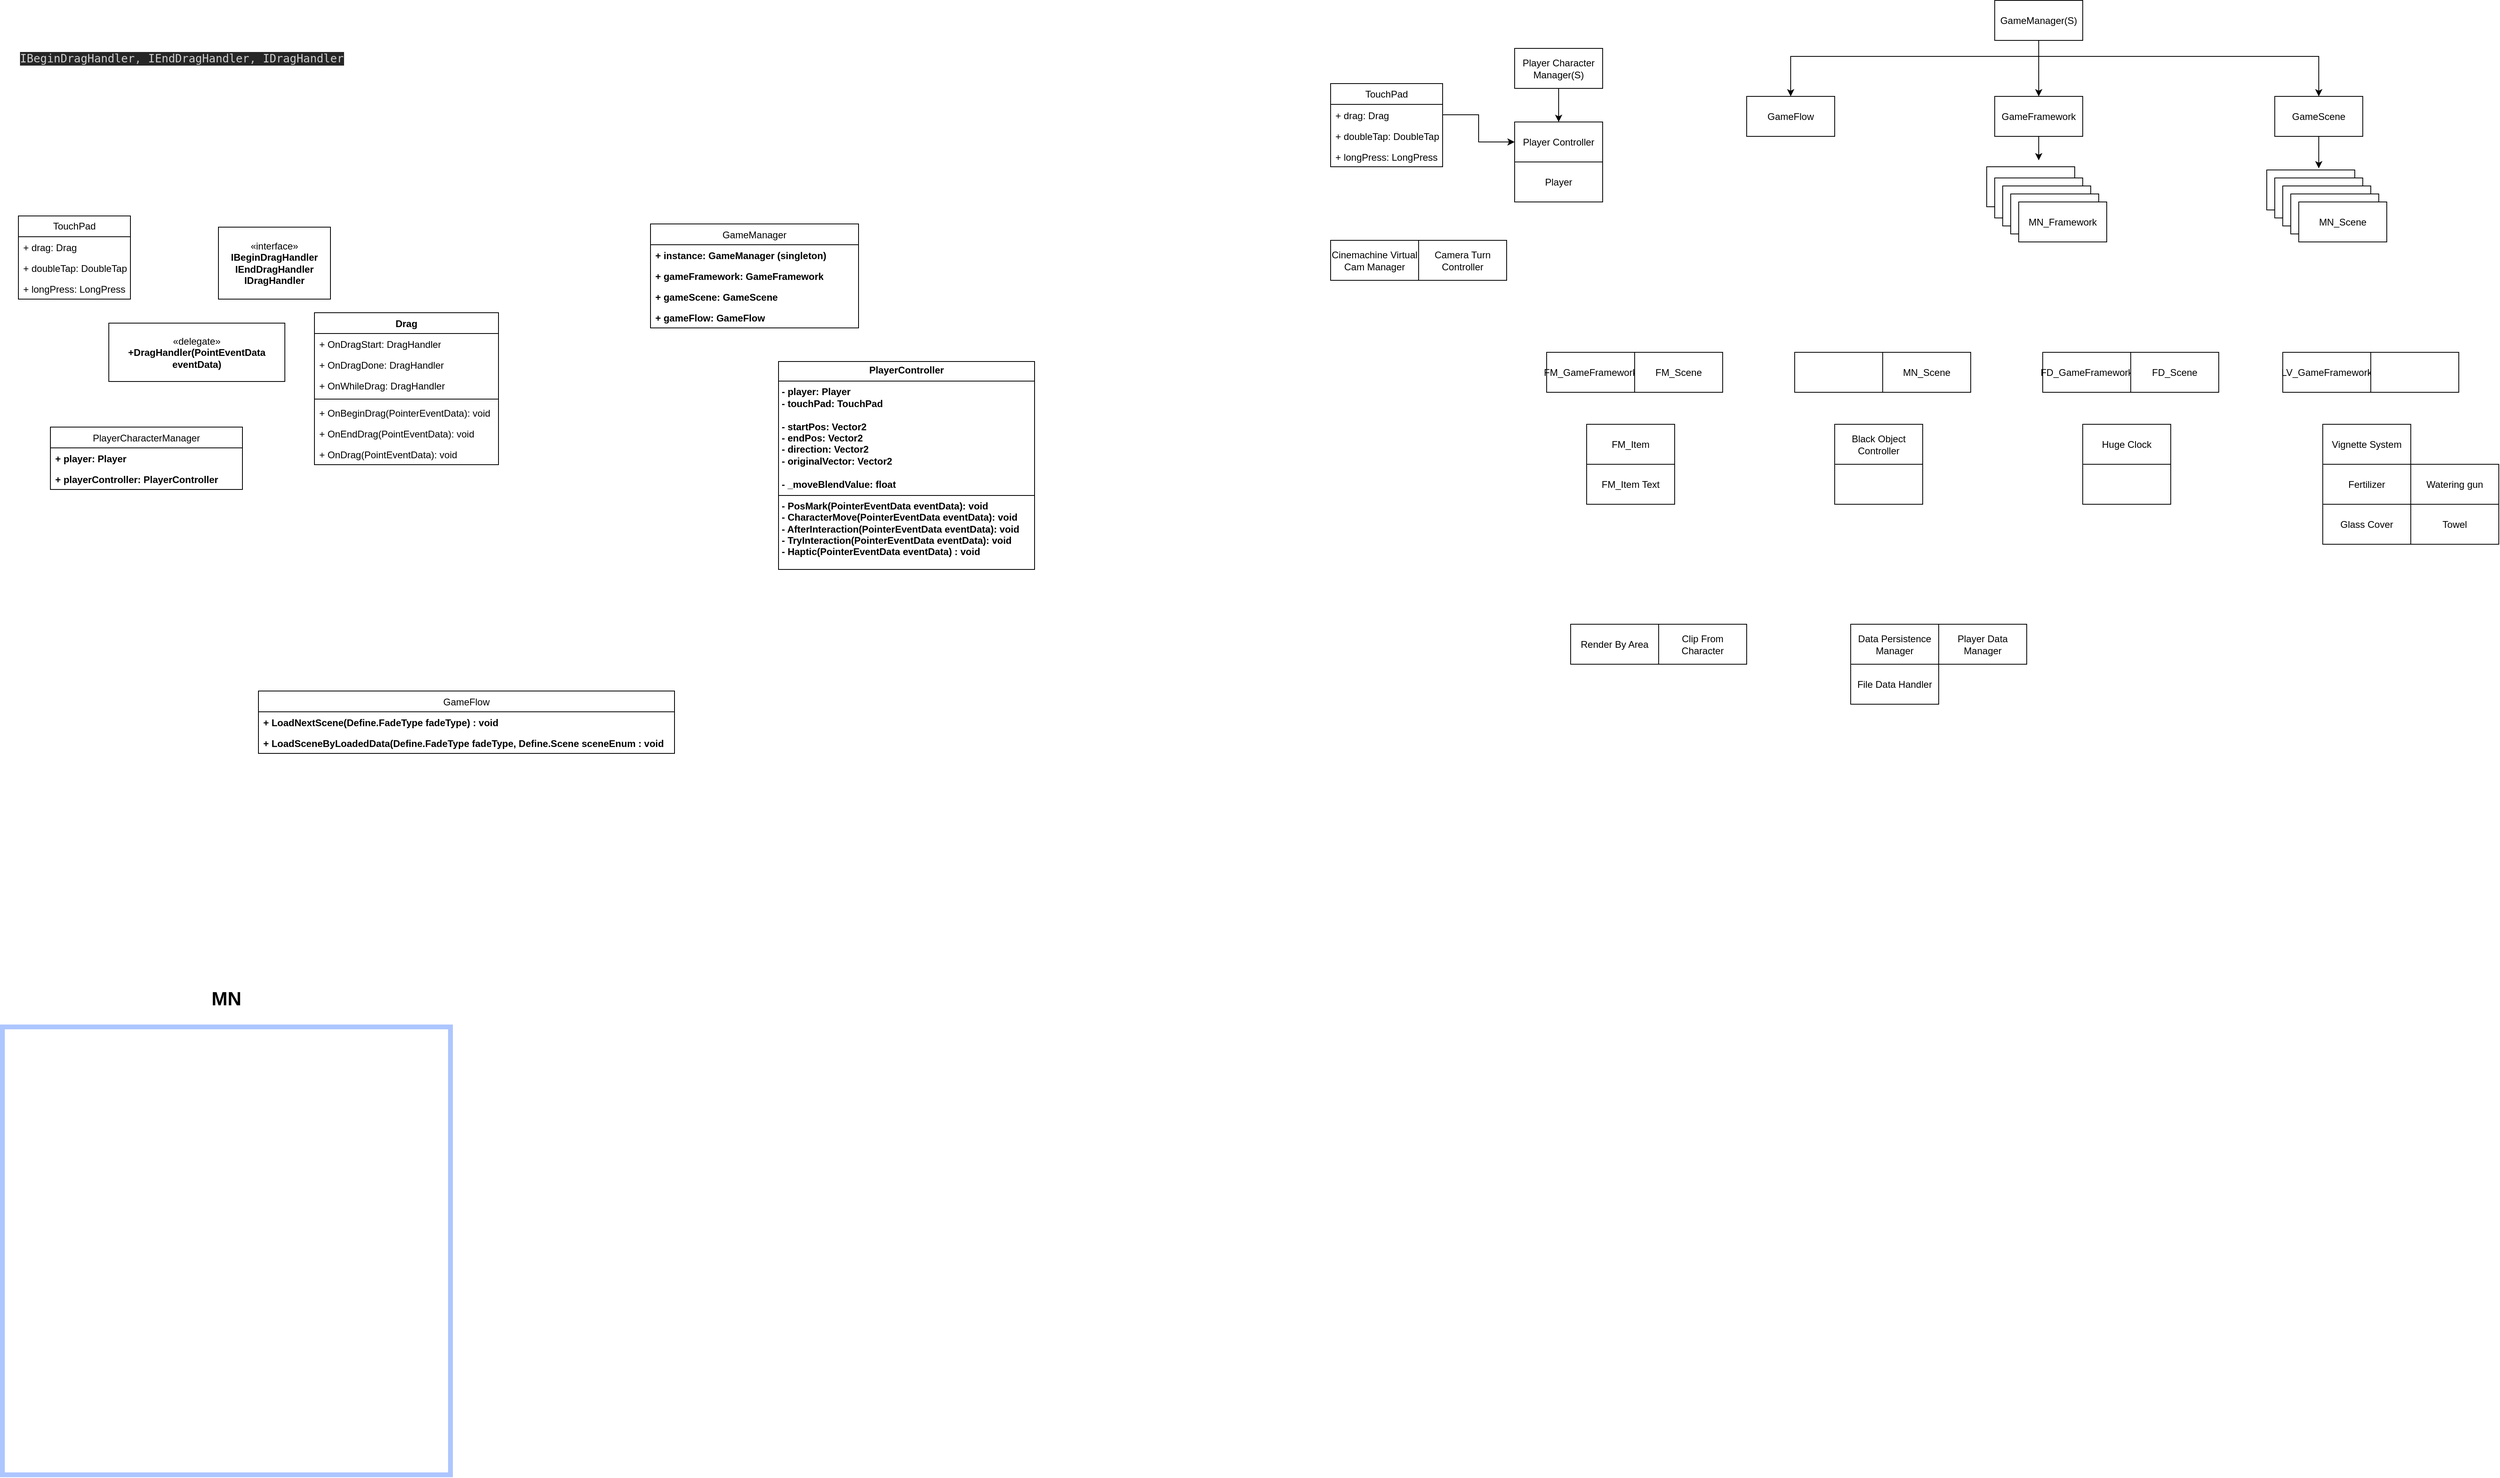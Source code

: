 <mxfile version="24.7.1" type="device">
  <diagram name="페이지-1" id="9gqaAFOZ05dMPP11qXwj">
    <mxGraphModel dx="3637" dy="2309" grid="1" gridSize="10" guides="1" tooltips="1" connect="1" arrows="1" fold="1" page="1" pageScale="1" pageWidth="827" pageHeight="1169" math="0" shadow="0">
      <root>
        <mxCell id="0" />
        <mxCell id="1" parent="0" />
        <mxCell id="ByRVafsSWWjuYT5rAbB_-17" value="FM_Framework" style="html=1;whiteSpace=wrap;" vertex="1" parent="1">
          <mxGeometry x="970" y="-785.5" width="110" height="50" as="geometry" />
        </mxCell>
        <mxCell id="3WRRtz8x_5Xzu5mz6d0a-7" value="GameManager" style="swimlane;fontStyle=0;childLayout=stackLayout;horizontal=1;startSize=26;fillColor=none;horizontalStack=0;resizeParent=1;resizeParentMax=0;resizeLast=0;collapsible=1;marginBottom=0;whiteSpace=wrap;html=1;strokeColor=default;align=center;verticalAlign=top;fontFamily=Helvetica;fontSize=12;fontColor=default;" parent="1" vertex="1">
          <mxGeometry x="-700" y="-714" width="260" height="130" as="geometry" />
        </mxCell>
        <mxCell id="3WRRtz8x_5Xzu5mz6d0a-8" value="+ instance: GameManager (singleton)" style="text;strokeColor=none;fillColor=none;align=left;verticalAlign=top;spacingLeft=4;spacingRight=4;overflow=hidden;rotatable=0;points=[[0,0.5],[1,0.5]];portConstraint=eastwest;whiteSpace=wrap;html=1;fontFamily=Helvetica;fontSize=12;fontColor=default;fontStyle=1;" parent="3WRRtz8x_5Xzu5mz6d0a-7" vertex="1">
          <mxGeometry y="26" width="260" height="26" as="geometry" />
        </mxCell>
        <mxCell id="3WRRtz8x_5Xzu5mz6d0a-9" value="+ gameFramework: GameFramework" style="text;strokeColor=none;fillColor=none;align=left;verticalAlign=top;spacingLeft=4;spacingRight=4;overflow=hidden;rotatable=0;points=[[0,0.5],[1,0.5]];portConstraint=eastwest;whiteSpace=wrap;html=1;fontFamily=Helvetica;fontSize=12;fontColor=default;fontStyle=1;" parent="3WRRtz8x_5Xzu5mz6d0a-7" vertex="1">
          <mxGeometry y="52" width="260" height="26" as="geometry" />
        </mxCell>
        <mxCell id="3WRRtz8x_5Xzu5mz6d0a-10" value="+ gameScene: GameScene" style="text;strokeColor=none;fillColor=none;align=left;verticalAlign=top;spacingLeft=4;spacingRight=4;overflow=hidden;rotatable=0;points=[[0,0.5],[1,0.5]];portConstraint=eastwest;whiteSpace=wrap;html=1;fontFamily=Helvetica;fontSize=12;fontColor=default;fontStyle=1;" parent="3WRRtz8x_5Xzu5mz6d0a-7" vertex="1">
          <mxGeometry y="78" width="260" height="26" as="geometry" />
        </mxCell>
        <mxCell id="3WRRtz8x_5Xzu5mz6d0a-11" value="+ gameFlow: GameFlow" style="text;strokeColor=none;fillColor=none;align=left;verticalAlign=top;spacingLeft=4;spacingRight=4;overflow=hidden;rotatable=0;points=[[0,0.5],[1,0.5]];portConstraint=eastwest;whiteSpace=wrap;html=1;fontFamily=Helvetica;fontSize=12;fontColor=default;fontStyle=1;" parent="3WRRtz8x_5Xzu5mz6d0a-7" vertex="1">
          <mxGeometry y="104" width="260" height="26" as="geometry" />
        </mxCell>
        <mxCell id="3WRRtz8x_5Xzu5mz6d0a-13" value="GameFlow" style="swimlane;fontStyle=0;childLayout=stackLayout;horizontal=1;startSize=26;fillColor=none;horizontalStack=0;resizeParent=1;resizeParentMax=0;resizeLast=0;collapsible=1;marginBottom=0;whiteSpace=wrap;html=1;strokeColor=default;align=center;verticalAlign=top;fontFamily=Helvetica;fontSize=12;fontColor=default;" parent="1" vertex="1">
          <mxGeometry x="-1190" y="-130" width="520" height="78" as="geometry" />
        </mxCell>
        <mxCell id="3WRRtz8x_5Xzu5mz6d0a-14" value="+ LoadNextScene(Define.FadeType fadeType) : void" style="text;strokeColor=none;fillColor=none;align=left;verticalAlign=top;spacingLeft=4;spacingRight=4;overflow=hidden;rotatable=0;points=[[0,0.5],[1,0.5]];portConstraint=eastwest;whiteSpace=wrap;html=1;fontFamily=Helvetica;fontSize=12;fontColor=default;fontStyle=1;" parent="3WRRtz8x_5Xzu5mz6d0a-13" vertex="1">
          <mxGeometry y="26" width="520" height="26" as="geometry" />
        </mxCell>
        <mxCell id="3WRRtz8x_5Xzu5mz6d0a-15" value="+ LoadSceneByLoadedData(Define.FadeType fadeType, Define.Scene sceneEnum : void" style="text;strokeColor=none;fillColor=none;align=left;verticalAlign=top;spacingLeft=4;spacingRight=4;overflow=hidden;rotatable=0;points=[[0,0.5],[1,0.5]];portConstraint=eastwest;whiteSpace=wrap;html=1;fontFamily=Helvetica;fontSize=12;fontColor=default;fontStyle=1;" parent="3WRRtz8x_5Xzu5mz6d0a-13" vertex="1">
          <mxGeometry y="52" width="520" height="26" as="geometry" />
        </mxCell>
        <mxCell id="3WRRtz8x_5Xzu5mz6d0a-17" value="" style="whiteSpace=wrap;html=1;aspect=fixed;strokeColor=#ADC6FF;align=center;verticalAlign=top;fontFamily=Helvetica;fontSize=12;fontColor=default;fontStyle=1;fillColor=none;strokeWidth=6;" parent="1" vertex="1">
          <mxGeometry x="-1510" y="290" width="560" height="560" as="geometry" />
        </mxCell>
        <mxCell id="3WRRtz8x_5Xzu5mz6d0a-18" value="&lt;font style=&quot;font-size: 24px;&quot;&gt;MN&lt;/font&gt;" style="text;html=1;align=center;verticalAlign=middle;whiteSpace=wrap;rounded=0;fontFamily=Helvetica;fontSize=12;fontColor=default;fontStyle=1;" parent="1" vertex="1">
          <mxGeometry x="-1260" y="240" width="60" height="30" as="geometry" />
        </mxCell>
        <mxCell id="3WRRtz8x_5Xzu5mz6d0a-19" value="PlayerCharacterManager" style="swimlane;fontStyle=0;childLayout=stackLayout;horizontal=1;startSize=26;fillColor=none;horizontalStack=0;resizeParent=1;resizeParentMax=0;resizeLast=0;collapsible=1;marginBottom=0;whiteSpace=wrap;html=1;strokeColor=default;align=center;verticalAlign=top;fontFamily=Helvetica;fontSize=12;fontColor=default;" parent="1" vertex="1">
          <mxGeometry x="-1450" y="-460" width="240" height="78" as="geometry" />
        </mxCell>
        <mxCell id="3WRRtz8x_5Xzu5mz6d0a-20" value="+ player: Player" style="text;strokeColor=none;fillColor=none;align=left;verticalAlign=top;spacingLeft=4;spacingRight=4;overflow=hidden;rotatable=0;points=[[0,0.5],[1,0.5]];portConstraint=eastwest;whiteSpace=wrap;html=1;fontFamily=Helvetica;fontSize=12;fontColor=default;fontStyle=1;" parent="3WRRtz8x_5Xzu5mz6d0a-19" vertex="1">
          <mxGeometry y="26" width="240" height="26" as="geometry" />
        </mxCell>
        <mxCell id="3WRRtz8x_5Xzu5mz6d0a-21" value="+ playerController: PlayerController" style="text;strokeColor=none;fillColor=none;align=left;verticalAlign=top;spacingLeft=4;spacingRight=4;overflow=hidden;rotatable=0;points=[[0,0.5],[1,0.5]];portConstraint=eastwest;whiteSpace=wrap;html=1;fontFamily=Helvetica;fontSize=12;fontColor=default;fontStyle=1;" parent="3WRRtz8x_5Xzu5mz6d0a-19" vertex="1">
          <mxGeometry y="52" width="240" height="26" as="geometry" />
        </mxCell>
        <mxCell id="3WRRtz8x_5Xzu5mz6d0a-31" value="&lt;p style=&quot;margin:0px;margin-top:4px;text-align:center;&quot;&gt;&lt;b&gt;PlayerController&lt;/b&gt;&lt;/p&gt;&lt;hr size=&quot;1&quot; style=&quot;border-style:solid;&quot;&gt;&lt;p style=&quot;margin:0px;margin-left:4px;&quot;&gt;- player: Player&lt;/p&gt;&lt;p style=&quot;margin:0px;margin-left:4px;&quot;&gt;- touchPad: TouchPad&lt;/p&gt;&lt;p style=&quot;margin:0px;margin-left:4px;&quot;&gt;&lt;br&gt;&lt;/p&gt;&lt;p style=&quot;margin:0px;margin-left:4px;&quot;&gt;- startPos: Vector2&lt;/p&gt;&lt;p style=&quot;margin:0px;margin-left:4px;&quot;&gt;- endPos: Vector2&lt;/p&gt;&lt;p style=&quot;margin:0px;margin-left:4px;&quot;&gt;- direction: Vector2&lt;/p&gt;&lt;p style=&quot;margin:0px;margin-left:4px;&quot;&gt;- originalVector: Vector2&lt;/p&gt;&lt;p style=&quot;margin:0px;margin-left:4px;&quot;&gt;&lt;br&gt;&lt;/p&gt;&lt;p style=&quot;margin:0px;margin-left:4px;&quot;&gt;- _moveBlendValue: float&lt;/p&gt;&lt;hr size=&quot;1&quot; style=&quot;border-style:solid;&quot;&gt;&lt;p style=&quot;margin:0px;margin-left:4px;&quot;&gt;- PosMark(PointerEventData eventData): void&lt;/p&gt;&lt;p style=&quot;margin:0px;margin-left:4px;&quot;&gt;- CharacterMove(PointerEventData eventData): void&lt;/p&gt;&lt;p style=&quot;margin:0px;margin-left:4px;&quot;&gt;- AfterInteraction(PointerEventData eventData): void&lt;/p&gt;&lt;p style=&quot;margin:0px;margin-left:4px;&quot;&gt;- TryInteraction(PointerEventData eventData): void&lt;/p&gt;&lt;p style=&quot;margin:0px;margin-left:4px;&quot;&gt;- Haptic(PointerEventData eventData) : void&lt;/p&gt;&lt;p style=&quot;margin:0px;margin-left:4px;&quot;&gt;&lt;br&gt;&lt;/p&gt;" style="verticalAlign=top;align=left;overflow=fill;html=1;whiteSpace=wrap;strokeColor=default;fontFamily=Helvetica;fontSize=12;fontColor=default;fontStyle=1;fillColor=default;" parent="1" vertex="1">
          <mxGeometry x="-540" y="-542" width="320" height="260" as="geometry" />
        </mxCell>
        <mxCell id="a_ghDRyhPkIi-IuwPPbt-1" value="TouchPad" style="swimlane;fontStyle=0;childLayout=stackLayout;horizontal=1;startSize=26;fillColor=none;horizontalStack=0;resizeParent=1;resizeParentMax=0;resizeLast=0;collapsible=1;marginBottom=0;whiteSpace=wrap;html=1;" parent="1" vertex="1">
          <mxGeometry x="-1490" y="-724" width="140" height="104" as="geometry" />
        </mxCell>
        <mxCell id="a_ghDRyhPkIi-IuwPPbt-2" value="+ drag: Drag" style="text;strokeColor=none;fillColor=none;align=left;verticalAlign=top;spacingLeft=4;spacingRight=4;overflow=hidden;rotatable=0;points=[[0,0.5],[1,0.5]];portConstraint=eastwest;whiteSpace=wrap;html=1;" parent="a_ghDRyhPkIi-IuwPPbt-1" vertex="1">
          <mxGeometry y="26" width="140" height="26" as="geometry" />
        </mxCell>
        <mxCell id="a_ghDRyhPkIi-IuwPPbt-3" value="+ doubleTap: DoubleTap" style="text;strokeColor=none;fillColor=none;align=left;verticalAlign=top;spacingLeft=4;spacingRight=4;overflow=hidden;rotatable=0;points=[[0,0.5],[1,0.5]];portConstraint=eastwest;whiteSpace=wrap;html=1;" parent="a_ghDRyhPkIi-IuwPPbt-1" vertex="1">
          <mxGeometry y="52" width="140" height="26" as="geometry" />
        </mxCell>
        <mxCell id="a_ghDRyhPkIi-IuwPPbt-4" value="+ longPress: LongPress" style="text;strokeColor=none;fillColor=none;align=left;verticalAlign=top;spacingLeft=4;spacingRight=4;overflow=hidden;rotatable=0;points=[[0,0.5],[1,0.5]];portConstraint=eastwest;whiteSpace=wrap;html=1;" parent="a_ghDRyhPkIi-IuwPPbt-1" vertex="1">
          <mxGeometry y="78" width="140" height="26" as="geometry" />
        </mxCell>
        <mxCell id="a_ghDRyhPkIi-IuwPPbt-5" value="Drag" style="swimlane;fontStyle=1;align=center;verticalAlign=top;childLayout=stackLayout;horizontal=1;startSize=26;horizontalStack=0;resizeParent=1;resizeParentMax=0;resizeLast=0;collapsible=1;marginBottom=0;whiteSpace=wrap;html=1;" parent="1" vertex="1">
          <mxGeometry x="-1120" y="-603" width="230" height="190" as="geometry" />
        </mxCell>
        <mxCell id="a_ghDRyhPkIi-IuwPPbt-6" value="+ OnDragStart: DragHandler" style="text;strokeColor=none;fillColor=none;align=left;verticalAlign=top;spacingLeft=4;spacingRight=4;overflow=hidden;rotatable=0;points=[[0,0.5],[1,0.5]];portConstraint=eastwest;whiteSpace=wrap;html=1;" parent="a_ghDRyhPkIi-IuwPPbt-5" vertex="1">
          <mxGeometry y="26" width="230" height="26" as="geometry" />
        </mxCell>
        <mxCell id="a_ghDRyhPkIi-IuwPPbt-8" value="+ OnDragDone: DragHandler" style="text;strokeColor=none;fillColor=none;align=left;verticalAlign=top;spacingLeft=4;spacingRight=4;overflow=hidden;rotatable=0;points=[[0,0.5],[1,0.5]];portConstraint=eastwest;whiteSpace=wrap;html=1;" parent="a_ghDRyhPkIi-IuwPPbt-5" vertex="1">
          <mxGeometry y="52" width="230" height="26" as="geometry" />
        </mxCell>
        <mxCell id="a_ghDRyhPkIi-IuwPPbt-16" value="+ OnWhileDrag: DragHandler" style="text;strokeColor=none;fillColor=none;align=left;verticalAlign=top;spacingLeft=4;spacingRight=4;overflow=hidden;rotatable=0;points=[[0,0.5],[1,0.5]];portConstraint=eastwest;whiteSpace=wrap;html=1;" parent="a_ghDRyhPkIi-IuwPPbt-5" vertex="1">
          <mxGeometry y="78" width="230" height="26" as="geometry" />
        </mxCell>
        <mxCell id="a_ghDRyhPkIi-IuwPPbt-7" value="" style="line;strokeWidth=1;fillColor=none;align=left;verticalAlign=middle;spacingTop=-1;spacingLeft=3;spacingRight=3;rotatable=0;labelPosition=right;points=[];portConstraint=eastwest;strokeColor=inherit;" parent="a_ghDRyhPkIi-IuwPPbt-5" vertex="1">
          <mxGeometry y="104" width="230" height="8" as="geometry" />
        </mxCell>
        <mxCell id="a_ghDRyhPkIi-IuwPPbt-13" value="+ OnBeginDrag(PointerEventData): void" style="text;strokeColor=none;fillColor=none;align=left;verticalAlign=top;spacingLeft=4;spacingRight=4;overflow=hidden;rotatable=0;points=[[0,0.5],[1,0.5]];portConstraint=eastwest;whiteSpace=wrap;html=1;" parent="a_ghDRyhPkIi-IuwPPbt-5" vertex="1">
          <mxGeometry y="112" width="230" height="26" as="geometry" />
        </mxCell>
        <mxCell id="a_ghDRyhPkIi-IuwPPbt-14" value="+ OnEndDrag(PointEventData): void" style="text;strokeColor=none;fillColor=none;align=left;verticalAlign=top;spacingLeft=4;spacingRight=4;overflow=hidden;rotatable=0;points=[[0,0.5],[1,0.5]];portConstraint=eastwest;whiteSpace=wrap;html=1;" parent="a_ghDRyhPkIi-IuwPPbt-5" vertex="1">
          <mxGeometry y="138" width="230" height="26" as="geometry" />
        </mxCell>
        <mxCell id="a_ghDRyhPkIi-IuwPPbt-15" value="+ OnDrag(PointEventData): void" style="text;strokeColor=none;fillColor=none;align=left;verticalAlign=top;spacingLeft=4;spacingRight=4;overflow=hidden;rotatable=0;points=[[0,0.5],[1,0.5]];portConstraint=eastwest;whiteSpace=wrap;html=1;" parent="a_ghDRyhPkIi-IuwPPbt-5" vertex="1">
          <mxGeometry y="164" width="230" height="26" as="geometry" />
        </mxCell>
        <mxCell id="a_ghDRyhPkIi-IuwPPbt-9" value="«interface»&lt;br&gt;&lt;b&gt;IBeginDragHandler&lt;/b&gt;&lt;div&gt;&lt;b&gt;IEndDragHandler&lt;/b&gt;&lt;/div&gt;&lt;div&gt;&lt;b&gt;IDragHandler&lt;/b&gt;&lt;/div&gt;" style="html=1;whiteSpace=wrap;" parent="1" vertex="1">
          <mxGeometry x="-1240" y="-710" width="140" height="90" as="geometry" />
        </mxCell>
        <mxCell id="a_ghDRyhPkIi-IuwPPbt-10" value="&lt;div style=&quot;background-color:#262626;color:#d0d0d0;font-family:&#39;JetBrains Mono&#39;,monospace;font-size:10.5pt;&quot;&gt;&lt;pre&gt;IBeginDragHandler&lt;span style=&quot;color:#bdbdbd;&quot;&gt;, &lt;/span&gt;IEndDragHandler&lt;span style=&quot;color:#bdbdbd;&quot;&gt;, &lt;/span&gt;IDragHandler&lt;/pre&gt;&lt;/div&gt;" style="text;whiteSpace=wrap;html=1;" parent="1" vertex="1">
          <mxGeometry x="-1490" y="-950" width="380" height="70" as="geometry" />
        </mxCell>
        <mxCell id="a_ghDRyhPkIi-IuwPPbt-11" value="«delegate»&lt;br&gt;&lt;b&gt;+DragHandler(PointEventData eventData)&lt;/b&gt;" style="html=1;whiteSpace=wrap;" parent="1" vertex="1">
          <mxGeometry x="-1377" y="-590" width="220" height="73" as="geometry" />
        </mxCell>
        <mxCell id="ByRVafsSWWjuYT5rAbB_-7" style="edgeStyle=orthogonalEdgeStyle;rounded=0;orthogonalLoop=1;jettySize=auto;html=1;" edge="1" parent="1" source="ByRVafsSWWjuYT5rAbB_-1" target="ByRVafsSWWjuYT5rAbB_-3">
          <mxGeometry relative="1" as="geometry" />
        </mxCell>
        <mxCell id="ByRVafsSWWjuYT5rAbB_-8" style="edgeStyle=orthogonalEdgeStyle;rounded=0;orthogonalLoop=1;jettySize=auto;html=1;entryX=0.5;entryY=0;entryDx=0;entryDy=0;" edge="1" parent="1" source="ByRVafsSWWjuYT5rAbB_-1" target="ByRVafsSWWjuYT5rAbB_-2">
          <mxGeometry relative="1" as="geometry">
            <Array as="points">
              <mxPoint x="1035" y="-923.5" />
              <mxPoint x="725" y="-923.5" />
            </Array>
          </mxGeometry>
        </mxCell>
        <mxCell id="ByRVafsSWWjuYT5rAbB_-9" style="edgeStyle=orthogonalEdgeStyle;rounded=0;orthogonalLoop=1;jettySize=auto;html=1;entryX=0.5;entryY=0;entryDx=0;entryDy=0;" edge="1" parent="1" source="ByRVafsSWWjuYT5rAbB_-1" target="ByRVafsSWWjuYT5rAbB_-4">
          <mxGeometry relative="1" as="geometry">
            <Array as="points">
              <mxPoint x="1035" y="-923.5" />
              <mxPoint x="1385" y="-923.5" />
            </Array>
          </mxGeometry>
        </mxCell>
        <mxCell id="ByRVafsSWWjuYT5rAbB_-1" value="GameManager(S)" style="html=1;whiteSpace=wrap;" vertex="1" parent="1">
          <mxGeometry x="980" y="-993.5" width="110" height="50" as="geometry" />
        </mxCell>
        <mxCell id="ByRVafsSWWjuYT5rAbB_-2" value="GameFlow" style="html=1;whiteSpace=wrap;" vertex="1" parent="1">
          <mxGeometry x="670" y="-873.5" width="110" height="50" as="geometry" />
        </mxCell>
        <mxCell id="ByRVafsSWWjuYT5rAbB_-19" style="edgeStyle=orthogonalEdgeStyle;rounded=0;orthogonalLoop=1;jettySize=auto;html=1;" edge="1" parent="1" source="ByRVafsSWWjuYT5rAbB_-3">
          <mxGeometry relative="1" as="geometry">
            <mxPoint x="1035" y="-793.5" as="targetPoint" />
          </mxGeometry>
        </mxCell>
        <mxCell id="ByRVafsSWWjuYT5rAbB_-3" value="GameFramework" style="html=1;whiteSpace=wrap;" vertex="1" parent="1">
          <mxGeometry x="980" y="-873.5" width="110" height="50" as="geometry" />
        </mxCell>
        <mxCell id="ByRVafsSWWjuYT5rAbB_-20" style="edgeStyle=orthogonalEdgeStyle;rounded=0;orthogonalLoop=1;jettySize=auto;html=1;" edge="1" parent="1" source="ByRVafsSWWjuYT5rAbB_-4">
          <mxGeometry relative="1" as="geometry">
            <mxPoint x="1385" y="-783.5" as="targetPoint" />
          </mxGeometry>
        </mxCell>
        <mxCell id="ByRVafsSWWjuYT5rAbB_-4" value="GameScene" style="html=1;whiteSpace=wrap;" vertex="1" parent="1">
          <mxGeometry x="1330" y="-873.5" width="110" height="50" as="geometry" />
        </mxCell>
        <mxCell id="ByRVafsSWWjuYT5rAbB_-5" value="LV_Framework" style="html=1;whiteSpace=wrap;" vertex="1" parent="1">
          <mxGeometry x="980" y="-771.5" width="110" height="50" as="geometry" />
        </mxCell>
        <mxCell id="ByRVafsSWWjuYT5rAbB_-6" value="FM_Scene" style="html=1;whiteSpace=wrap;" vertex="1" parent="1">
          <mxGeometry x="1320" y="-781.5" width="110" height="50" as="geometry" />
        </mxCell>
        <mxCell id="ByRVafsSWWjuYT5rAbB_-10" value="LV_Framework" style="html=1;whiteSpace=wrap;" vertex="1" parent="1">
          <mxGeometry x="990" y="-761.5" width="110" height="50" as="geometry" />
        </mxCell>
        <mxCell id="ByRVafsSWWjuYT5rAbB_-11" value="FD_Framework" style="html=1;whiteSpace=wrap;" vertex="1" parent="1">
          <mxGeometry x="1000" y="-751.5" width="110" height="50" as="geometry" />
        </mxCell>
        <mxCell id="ByRVafsSWWjuYT5rAbB_-12" value="MN_Framework" style="html=1;whiteSpace=wrap;" vertex="1" parent="1">
          <mxGeometry x="1010" y="-741.5" width="110" height="50" as="geometry" />
        </mxCell>
        <mxCell id="ByRVafsSWWjuYT5rAbB_-13" value="LV_Scene" style="html=1;whiteSpace=wrap;" vertex="1" parent="1">
          <mxGeometry x="1330" y="-771.5" width="110" height="50" as="geometry" />
        </mxCell>
        <mxCell id="ByRVafsSWWjuYT5rAbB_-14" value="FD_Scene" style="html=1;whiteSpace=wrap;" vertex="1" parent="1">
          <mxGeometry x="1340" y="-761.5" width="110" height="50" as="geometry" />
        </mxCell>
        <mxCell id="ByRVafsSWWjuYT5rAbB_-15" value="FD_Scene" style="html=1;whiteSpace=wrap;" vertex="1" parent="1">
          <mxGeometry x="1350" y="-751.5" width="110" height="50" as="geometry" />
        </mxCell>
        <mxCell id="ByRVafsSWWjuYT5rAbB_-18" value="MN_Scene" style="html=1;whiteSpace=wrap;" vertex="1" parent="1">
          <mxGeometry x="1360" y="-741.5" width="110" height="50" as="geometry" />
        </mxCell>
        <mxCell id="ByRVafsSWWjuYT5rAbB_-24" style="edgeStyle=orthogonalEdgeStyle;rounded=0;orthogonalLoop=1;jettySize=auto;html=1;entryX=0.5;entryY=0;entryDx=0;entryDy=0;" edge="1" parent="1" source="ByRVafsSWWjuYT5rAbB_-21" target="ByRVafsSWWjuYT5rAbB_-23">
          <mxGeometry relative="1" as="geometry" />
        </mxCell>
        <mxCell id="ByRVafsSWWjuYT5rAbB_-21" value="Player Character Manager(S)" style="html=1;whiteSpace=wrap;" vertex="1" parent="1">
          <mxGeometry x="380" y="-933.5" width="110" height="50" as="geometry" />
        </mxCell>
        <mxCell id="ByRVafsSWWjuYT5rAbB_-22" value="Player" style="html=1;whiteSpace=wrap;" vertex="1" parent="1">
          <mxGeometry x="380" y="-791.5" width="110" height="50" as="geometry" />
        </mxCell>
        <mxCell id="ByRVafsSWWjuYT5rAbB_-23" value="Player Controller" style="html=1;whiteSpace=wrap;" vertex="1" parent="1">
          <mxGeometry x="380" y="-841.5" width="110" height="50" as="geometry" />
        </mxCell>
        <mxCell id="ByRVafsSWWjuYT5rAbB_-25" value="TouchPad" style="swimlane;fontStyle=0;childLayout=stackLayout;horizontal=1;startSize=26;fillColor=none;horizontalStack=0;resizeParent=1;resizeParentMax=0;resizeLast=0;collapsible=1;marginBottom=0;whiteSpace=wrap;html=1;" vertex="1" parent="1">
          <mxGeometry x="150" y="-889.5" width="140" height="104" as="geometry" />
        </mxCell>
        <mxCell id="ByRVafsSWWjuYT5rAbB_-26" value="+ drag: Drag" style="text;strokeColor=none;fillColor=none;align=left;verticalAlign=top;spacingLeft=4;spacingRight=4;overflow=hidden;rotatable=0;points=[[0,0.5],[1,0.5]];portConstraint=eastwest;whiteSpace=wrap;html=1;" vertex="1" parent="ByRVafsSWWjuYT5rAbB_-25">
          <mxGeometry y="26" width="140" height="26" as="geometry" />
        </mxCell>
        <mxCell id="ByRVafsSWWjuYT5rAbB_-27" value="+ doubleTap: DoubleTap" style="text;strokeColor=none;fillColor=none;align=left;verticalAlign=top;spacingLeft=4;spacingRight=4;overflow=hidden;rotatable=0;points=[[0,0.5],[1,0.5]];portConstraint=eastwest;whiteSpace=wrap;html=1;" vertex="1" parent="ByRVafsSWWjuYT5rAbB_-25">
          <mxGeometry y="52" width="140" height="26" as="geometry" />
        </mxCell>
        <mxCell id="ByRVafsSWWjuYT5rAbB_-28" value="+ longPress: LongPress" style="text;strokeColor=none;fillColor=none;align=left;verticalAlign=top;spacingLeft=4;spacingRight=4;overflow=hidden;rotatable=0;points=[[0,0.5],[1,0.5]];portConstraint=eastwest;whiteSpace=wrap;html=1;" vertex="1" parent="ByRVafsSWWjuYT5rAbB_-25">
          <mxGeometry y="78" width="140" height="26" as="geometry" />
        </mxCell>
        <mxCell id="ByRVafsSWWjuYT5rAbB_-29" style="edgeStyle=orthogonalEdgeStyle;rounded=0;orthogonalLoop=1;jettySize=auto;html=1;" edge="1" parent="1" source="ByRVafsSWWjuYT5rAbB_-26" target="ByRVafsSWWjuYT5rAbB_-23">
          <mxGeometry relative="1" as="geometry" />
        </mxCell>
        <mxCell id="ByRVafsSWWjuYT5rAbB_-30" value="FM_GameFramework" style="html=1;whiteSpace=wrap;" vertex="1" parent="1">
          <mxGeometry x="420" y="-553.5" width="110" height="50" as="geometry" />
        </mxCell>
        <mxCell id="ByRVafsSWWjuYT5rAbB_-31" value="FM_Item Text" style="html=1;whiteSpace=wrap;" vertex="1" parent="1">
          <mxGeometry x="470" y="-413.5" width="110" height="50" as="geometry" />
        </mxCell>
        <mxCell id="ByRVafsSWWjuYT5rAbB_-32" value="FM_Item" style="html=1;whiteSpace=wrap;" vertex="1" parent="1">
          <mxGeometry x="470" y="-463.5" width="110" height="50" as="geometry" />
        </mxCell>
        <mxCell id="ByRVafsSWWjuYT5rAbB_-33" value="FM_Scene" style="html=1;whiteSpace=wrap;" vertex="1" parent="1">
          <mxGeometry x="530" y="-553.5" width="110" height="50" as="geometry" />
        </mxCell>
        <mxCell id="ByRVafsSWWjuYT5rAbB_-34" value="" style="html=1;whiteSpace=wrap;" vertex="1" parent="1">
          <mxGeometry x="730" y="-553.5" width="110" height="50" as="geometry" />
        </mxCell>
        <mxCell id="ByRVafsSWWjuYT5rAbB_-35" value="" style="html=1;whiteSpace=wrap;" vertex="1" parent="1">
          <mxGeometry x="780" y="-413.5" width="110" height="50" as="geometry" />
        </mxCell>
        <mxCell id="ByRVafsSWWjuYT5rAbB_-36" value="Black Object Controller" style="html=1;whiteSpace=wrap;" vertex="1" parent="1">
          <mxGeometry x="780" y="-463.5" width="110" height="50" as="geometry" />
        </mxCell>
        <mxCell id="ByRVafsSWWjuYT5rAbB_-37" value="MN_Scene" style="html=1;whiteSpace=wrap;" vertex="1" parent="1">
          <mxGeometry x="840" y="-553.5" width="110" height="50" as="geometry" />
        </mxCell>
        <mxCell id="ByRVafsSWWjuYT5rAbB_-38" value="FD_GameFramework" style="html=1;whiteSpace=wrap;" vertex="1" parent="1">
          <mxGeometry x="1040" y="-553.5" width="110" height="50" as="geometry" />
        </mxCell>
        <mxCell id="ByRVafsSWWjuYT5rAbB_-39" value="" style="html=1;whiteSpace=wrap;" vertex="1" parent="1">
          <mxGeometry x="1090" y="-413.5" width="110" height="50" as="geometry" />
        </mxCell>
        <mxCell id="ByRVafsSWWjuYT5rAbB_-40" value="Huge Clock" style="html=1;whiteSpace=wrap;" vertex="1" parent="1">
          <mxGeometry x="1090" y="-463.5" width="110" height="50" as="geometry" />
        </mxCell>
        <mxCell id="ByRVafsSWWjuYT5rAbB_-41" value="FD_Scene" style="html=1;whiteSpace=wrap;" vertex="1" parent="1">
          <mxGeometry x="1150" y="-553.5" width="110" height="50" as="geometry" />
        </mxCell>
        <mxCell id="ByRVafsSWWjuYT5rAbB_-42" value="LV_GameFramework" style="html=1;whiteSpace=wrap;" vertex="1" parent="1">
          <mxGeometry x="1340" y="-553.5" width="110" height="50" as="geometry" />
        </mxCell>
        <mxCell id="ByRVafsSWWjuYT5rAbB_-43" value="Fertilizer" style="html=1;whiteSpace=wrap;" vertex="1" parent="1">
          <mxGeometry x="1390" y="-413.5" width="110" height="50" as="geometry" />
        </mxCell>
        <mxCell id="ByRVafsSWWjuYT5rAbB_-44" value="Vignette System" style="html=1;whiteSpace=wrap;" vertex="1" parent="1">
          <mxGeometry x="1390" y="-463.5" width="110" height="50" as="geometry" />
        </mxCell>
        <mxCell id="ByRVafsSWWjuYT5rAbB_-45" value="Render By Area" style="html=1;whiteSpace=wrap;" vertex="1" parent="1">
          <mxGeometry x="450" y="-213.5" width="110" height="50" as="geometry" />
        </mxCell>
        <mxCell id="ByRVafsSWWjuYT5rAbB_-46" value="Watering gun" style="html=1;whiteSpace=wrap;" vertex="1" parent="1">
          <mxGeometry x="1500" y="-413.5" width="110" height="50" as="geometry" />
        </mxCell>
        <mxCell id="ByRVafsSWWjuYT5rAbB_-47" value="Glass Cover" style="html=1;whiteSpace=wrap;" vertex="1" parent="1">
          <mxGeometry x="1390" y="-363.5" width="110" height="50" as="geometry" />
        </mxCell>
        <mxCell id="ByRVafsSWWjuYT5rAbB_-48" value="Towel" style="html=1;whiteSpace=wrap;" vertex="1" parent="1">
          <mxGeometry x="1500" y="-363.5" width="110" height="50" as="geometry" />
        </mxCell>
        <mxCell id="ByRVafsSWWjuYT5rAbB_-49" value="Clip From Character" style="html=1;whiteSpace=wrap;" vertex="1" parent="1">
          <mxGeometry x="560" y="-213.5" width="110" height="50" as="geometry" />
        </mxCell>
        <mxCell id="ByRVafsSWWjuYT5rAbB_-50" value="Cinemachine Virtual Cam Manager" style="html=1;whiteSpace=wrap;" vertex="1" parent="1">
          <mxGeometry x="150" y="-693.5" width="110" height="50" as="geometry" />
        </mxCell>
        <mxCell id="ByRVafsSWWjuYT5rAbB_-51" value="Camera Turn Controller" style="html=1;whiteSpace=wrap;" vertex="1" parent="1">
          <mxGeometry x="260" y="-693.5" width="110" height="50" as="geometry" />
        </mxCell>
        <mxCell id="ByRVafsSWWjuYT5rAbB_-52" value="" style="html=1;whiteSpace=wrap;" vertex="1" parent="1">
          <mxGeometry x="1450" y="-553.5" width="110" height="50" as="geometry" />
        </mxCell>
        <mxCell id="ByRVafsSWWjuYT5rAbB_-53" value="Data Persistence Manager" style="html=1;whiteSpace=wrap;" vertex="1" parent="1">
          <mxGeometry x="800" y="-213.5" width="110" height="50" as="geometry" />
        </mxCell>
        <mxCell id="ByRVafsSWWjuYT5rAbB_-54" value="Player Data Manager" style="html=1;whiteSpace=wrap;" vertex="1" parent="1">
          <mxGeometry x="910" y="-213.5" width="110" height="50" as="geometry" />
        </mxCell>
        <mxCell id="ByRVafsSWWjuYT5rAbB_-55" value="File Data Handler" style="html=1;whiteSpace=wrap;" vertex="1" parent="1">
          <mxGeometry x="800" y="-163.5" width="110" height="50" as="geometry" />
        </mxCell>
      </root>
    </mxGraphModel>
  </diagram>
</mxfile>
